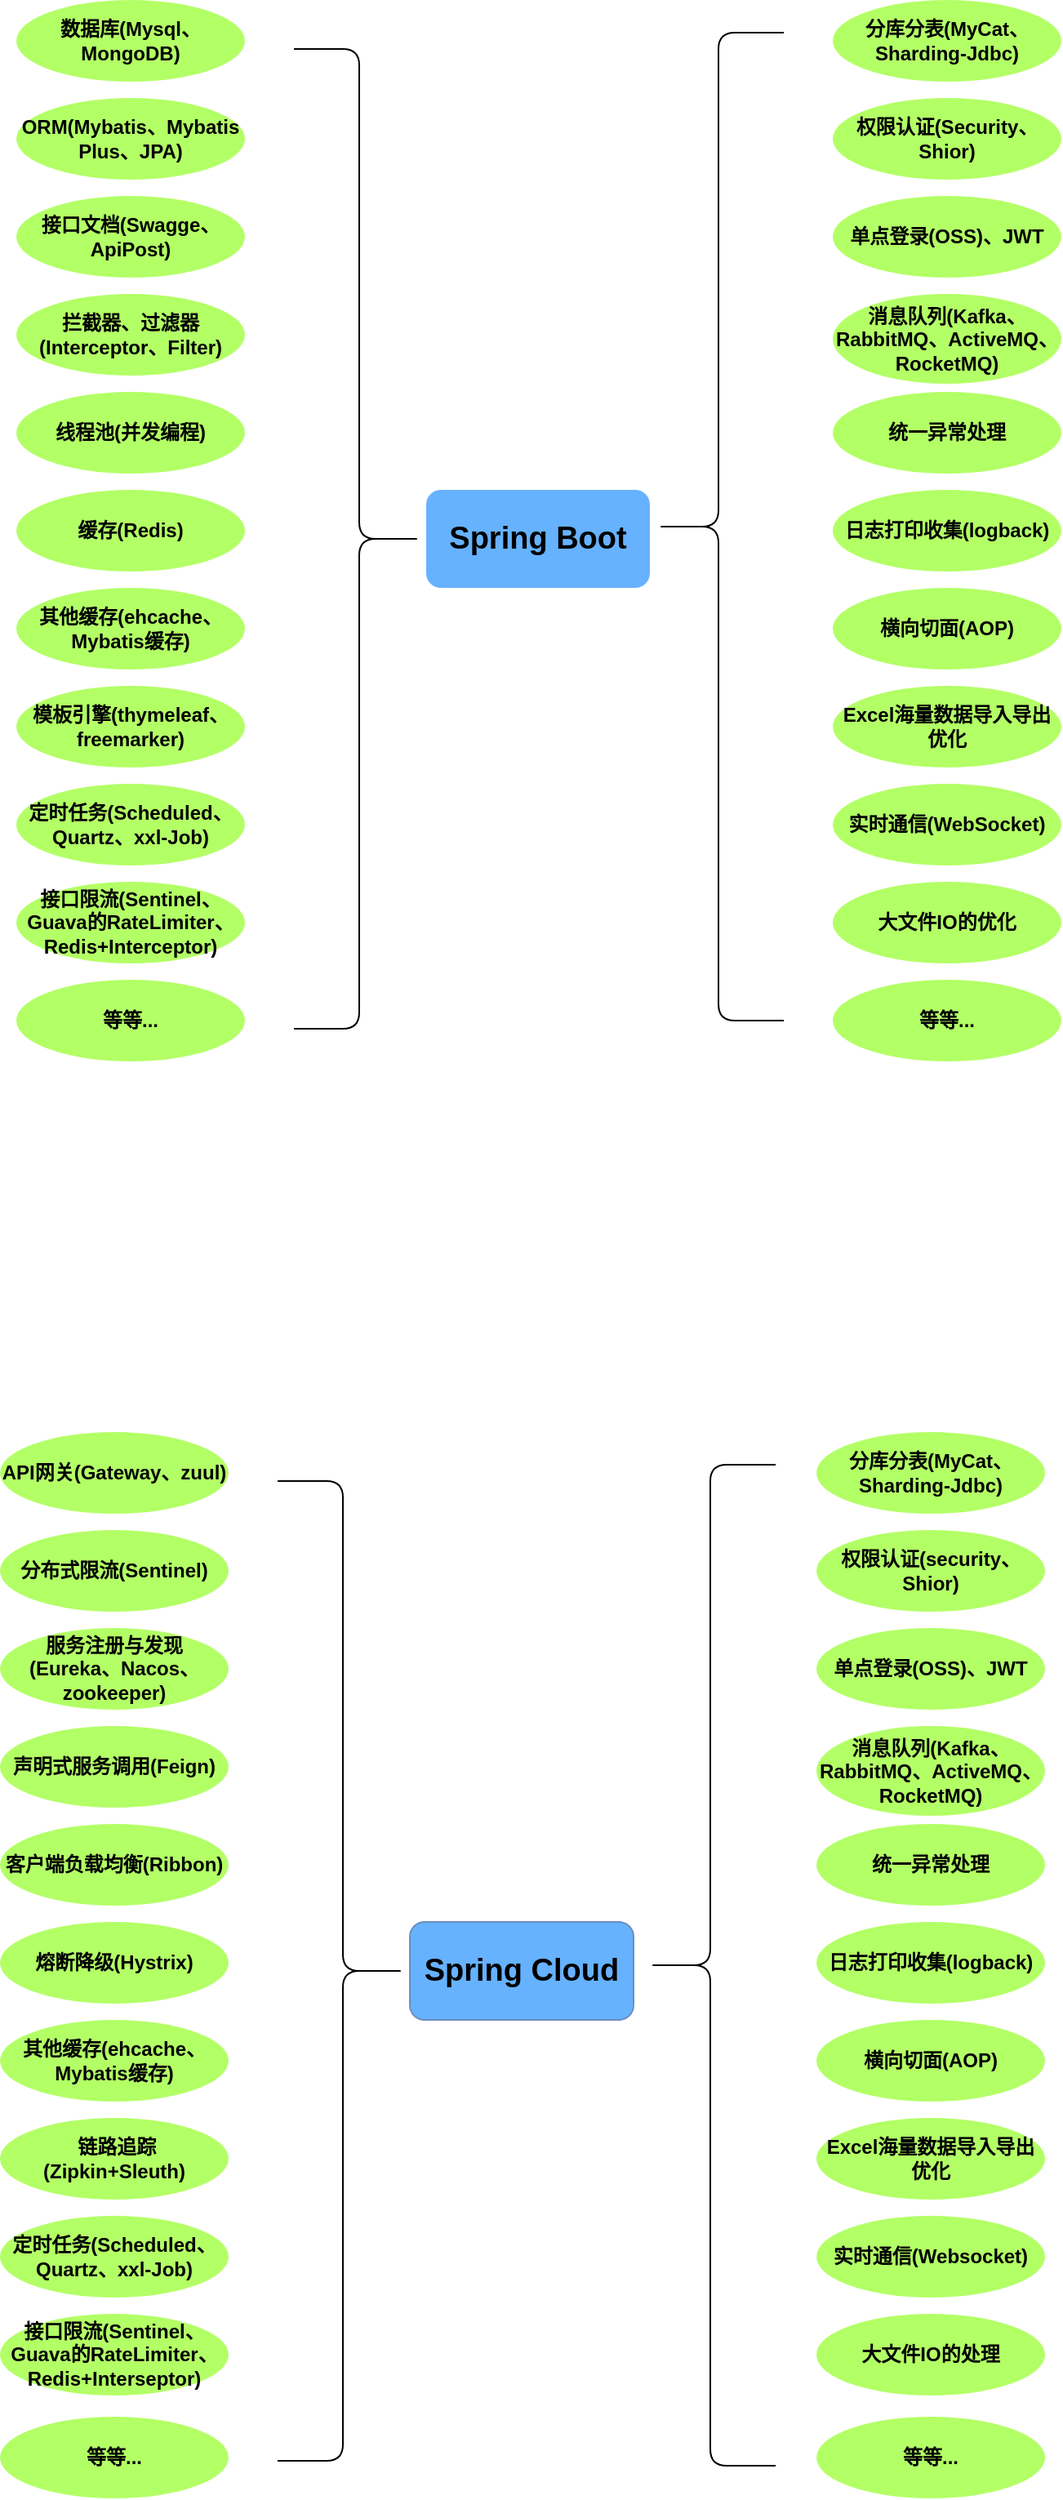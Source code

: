 <mxfile version="18.1.2" type="github">
  <diagram id="xjabfp815dfv-7CEwPIz" name="第 1 页">
    <mxGraphModel dx="1221" dy="640" grid="0" gridSize="10" guides="1" tooltips="1" connect="1" arrows="1" fold="1" page="0" pageScale="1" pageWidth="827" pageHeight="1169" math="0" shadow="0">
      <root>
        <mxCell id="0" />
        <mxCell id="1" parent="0" />
        <mxCell id="B-eby6DjghB-gaP1Cl-w-1" value="&lt;font style=&quot;font-size: 19px;&quot;&gt;Spring Boot&lt;/font&gt;" style="rounded=1;whiteSpace=wrap;html=1;fillColor=#66B2FF;strokeColor=none;fontStyle=1;gradientColor=none;" parent="1" vertex="1">
          <mxGeometry x="361" y="320" width="137" height="60" as="geometry" />
        </mxCell>
        <mxCell id="B-eby6DjghB-gaP1Cl-w-7" value="数据库(Mysql、MongoDB)" style="ellipse;whiteSpace=wrap;html=1;fillColor=#B3FF66;strokeColor=none;fontColor=#000000;fontStyle=1" parent="1" vertex="1">
          <mxGeometry x="110" y="20" width="140" height="50" as="geometry" />
        </mxCell>
        <mxCell id="B-eby6DjghB-gaP1Cl-w-8" value="ORM(Mybatis、Mybatis Plus、JPA)" style="ellipse;whiteSpace=wrap;html=1;fillColor=#B3FF66;strokeColor=none;fontColor=#000000;fontStyle=1" parent="1" vertex="1">
          <mxGeometry x="110" y="80" width="140" height="50" as="geometry" />
        </mxCell>
        <mxCell id="B-eby6DjghB-gaP1Cl-w-53" value="接口文档(Swagge、ApiPost)" style="ellipse;whiteSpace=wrap;html=1;fillColor=#B3FF66;strokeColor=none;fontColor=#000000;fontStyle=1" parent="1" vertex="1">
          <mxGeometry x="110" y="140" width="140" height="50" as="geometry" />
        </mxCell>
        <mxCell id="B-eby6DjghB-gaP1Cl-w-54" value="拦截器、过滤器(Interceptor、Filter)" style="ellipse;whiteSpace=wrap;html=1;fillColor=#B3FF66;strokeColor=none;fontColor=#000000;fontStyle=1" parent="1" vertex="1">
          <mxGeometry x="110" y="200" width="140" height="50" as="geometry" />
        </mxCell>
        <mxCell id="B-eby6DjghB-gaP1Cl-w-55" value="线程池(并发编程)" style="ellipse;whiteSpace=wrap;html=1;fillColor=#B3FF66;strokeColor=none;fontColor=#000000;fontStyle=1" parent="1" vertex="1">
          <mxGeometry x="110" y="260" width="140" height="50" as="geometry" />
        </mxCell>
        <mxCell id="B-eby6DjghB-gaP1Cl-w-56" value="缓存(Redis)" style="ellipse;whiteSpace=wrap;html=1;fillColor=#B3FF66;strokeColor=none;fontColor=#000000;fontStyle=1" parent="1" vertex="1">
          <mxGeometry x="110" y="320" width="140" height="50" as="geometry" />
        </mxCell>
        <mxCell id="B-eby6DjghB-gaP1Cl-w-57" value="定时任务(Scheduled、Quartz、xxl-Job)" style="ellipse;whiteSpace=wrap;html=1;fillColor=#B3FF66;strokeColor=none;fontColor=#000000;fontStyle=1" parent="1" vertex="1">
          <mxGeometry x="110" y="500" width="140" height="50" as="geometry" />
        </mxCell>
        <mxCell id="B-eby6DjghB-gaP1Cl-w-58" value="模板引擎(thymeleaf、freemarker)" style="ellipse;whiteSpace=wrap;html=1;fillColor=#B3FF66;strokeColor=none;fontColor=#000000;fontStyle=1" parent="1" vertex="1">
          <mxGeometry x="110" y="440" width="140" height="50" as="geometry" />
        </mxCell>
        <mxCell id="B-eby6DjghB-gaP1Cl-w-59" value="其他缓存(ehcache、Mybatis缓存)" style="ellipse;whiteSpace=wrap;html=1;fillColor=#B3FF66;strokeColor=none;fontColor=#000000;fontStyle=1" parent="1" vertex="1">
          <mxGeometry x="110" y="380" width="140" height="50" as="geometry" />
        </mxCell>
        <mxCell id="B-eby6DjghB-gaP1Cl-w-60" value="接口限流(Sentinel、Guava的RateLimiter、Redis+Interceptor)" style="ellipse;whiteSpace=wrap;html=1;fillColor=#B3FF66;strokeColor=none;fontColor=#000000;fontStyle=1" parent="1" vertex="1">
          <mxGeometry x="110" y="560" width="140" height="50" as="geometry" />
        </mxCell>
        <mxCell id="B-eby6DjghB-gaP1Cl-w-62" value="分库分表(MyCat、Sharding-Jdbc)" style="ellipse;whiteSpace=wrap;html=1;fillColor=#B3FF66;strokeColor=none;fontStyle=1" parent="1" vertex="1">
          <mxGeometry x="610" y="20" width="140" height="50" as="geometry" />
        </mxCell>
        <mxCell id="B-eby6DjghB-gaP1Cl-w-63" value="权限认证(Security、Shior)" style="ellipse;whiteSpace=wrap;html=1;fillColor=#B3FF66;strokeColor=none;fontStyle=1" parent="1" vertex="1">
          <mxGeometry x="610" y="80" width="140" height="50" as="geometry" />
        </mxCell>
        <mxCell id="B-eby6DjghB-gaP1Cl-w-64" value="单点登录(OSS)、JWT" style="ellipse;whiteSpace=wrap;html=1;fillColor=#B3FF66;strokeColor=none;fontStyle=1" parent="1" vertex="1">
          <mxGeometry x="610" y="140" width="140" height="50" as="geometry" />
        </mxCell>
        <mxCell id="B-eby6DjghB-gaP1Cl-w-65" value="消息队列(Kafka、RabbitMQ、ActiveMQ、RocketMQ)" style="ellipse;whiteSpace=wrap;html=1;fillColor=#B3FF66;strokeColor=none;fontStyle=1" parent="1" vertex="1">
          <mxGeometry x="610" y="200" width="140" height="55" as="geometry" />
        </mxCell>
        <mxCell id="B-eby6DjghB-gaP1Cl-w-66" value="统一异常处理" style="ellipse;whiteSpace=wrap;html=1;fillColor=#B3FF66;strokeColor=none;fontStyle=1" parent="1" vertex="1">
          <mxGeometry x="610" y="260" width="140" height="50" as="geometry" />
        </mxCell>
        <mxCell id="B-eby6DjghB-gaP1Cl-w-67" value="日志打印收集(logback)" style="ellipse;whiteSpace=wrap;html=1;fillColor=#B3FF66;strokeColor=none;fontStyle=1" parent="1" vertex="1">
          <mxGeometry x="610" y="320" width="140" height="50" as="geometry" />
        </mxCell>
        <mxCell id="B-eby6DjghB-gaP1Cl-w-68" value="实时通信(WebSocket)" style="ellipse;whiteSpace=wrap;html=1;fillColor=#B3FF66;strokeColor=none;fontStyle=1" parent="1" vertex="1">
          <mxGeometry x="610" y="500" width="140" height="50" as="geometry" />
        </mxCell>
        <mxCell id="B-eby6DjghB-gaP1Cl-w-69" value="Excel海量数据导入导出优化" style="ellipse;whiteSpace=wrap;html=1;fillColor=#B3FF66;strokeColor=none;fontStyle=1" parent="1" vertex="1">
          <mxGeometry x="610" y="440" width="140" height="50" as="geometry" />
        </mxCell>
        <mxCell id="B-eby6DjghB-gaP1Cl-w-70" value="横向切面(AOP)" style="ellipse;whiteSpace=wrap;html=1;fillColor=#B3FF66;strokeColor=none;fontStyle=1" parent="1" vertex="1">
          <mxGeometry x="610" y="380" width="140" height="50" as="geometry" />
        </mxCell>
        <mxCell id="B-eby6DjghB-gaP1Cl-w-71" value="大文件IO的优化" style="ellipse;whiteSpace=wrap;html=1;fillColor=#B3FF66;strokeColor=none;fontStyle=1" parent="1" vertex="1">
          <mxGeometry x="610" y="560" width="140" height="50" as="geometry" />
        </mxCell>
        <mxCell id="B-eby6DjghB-gaP1Cl-w-72" value="等等..." style="ellipse;whiteSpace=wrap;html=1;fillColor=#B3FF66;strokeColor=none;fontColor=#000000;fontStyle=1" parent="1" vertex="1">
          <mxGeometry x="110" y="620" width="140" height="50" as="geometry" />
        </mxCell>
        <mxCell id="B-eby6DjghB-gaP1Cl-w-73" value="等等..." style="ellipse;whiteSpace=wrap;html=1;fillColor=#B3FF66;strokeColor=none;fontStyle=1" parent="1" vertex="1">
          <mxGeometry x="610" y="620" width="140" height="50" as="geometry" />
        </mxCell>
        <mxCell id="B-eby6DjghB-gaP1Cl-w-76" value="" style="shape=curlyBracket;whiteSpace=wrap;html=1;rounded=1;flipH=1;fontSize=19;fillColor=#D4E1F5;gradientColor=none;" parent="1" vertex="1">
          <mxGeometry x="280" y="50" width="80" height="600" as="geometry" />
        </mxCell>
        <mxCell id="B-eby6DjghB-gaP1Cl-w-79" value="" style="shape=curlyBracket;whiteSpace=wrap;html=1;rounded=1;fontSize=19;fillColor=#D4E1F5;gradientColor=none;size=0.5;" parent="1" vertex="1">
          <mxGeometry x="500" y="40" width="80" height="605" as="geometry" />
        </mxCell>
        <mxCell id="B-eby6DjghB-gaP1Cl-w-80" value="&lt;font style=&quot;font-size: 19px;&quot;&gt;Spring Cloud&lt;/font&gt;" style="rounded=1;whiteSpace=wrap;html=1;fillColor=#66B2FF;strokeColor=#6c8ebf;fontStyle=1;gradientColor=none;" parent="1" vertex="1">
          <mxGeometry x="351" y="1197" width="137" height="60" as="geometry" />
        </mxCell>
        <mxCell id="B-eby6DjghB-gaP1Cl-w-81" value="API网关(Gateway、zuul)" style="ellipse;whiteSpace=wrap;html=1;fillColor=#B3FF66;strokeColor=none;fontStyle=1" parent="1" vertex="1">
          <mxGeometry x="100" y="897" width="140" height="50" as="geometry" />
        </mxCell>
        <mxCell id="B-eby6DjghB-gaP1Cl-w-82" value="分布式限流(Sentinel)" style="ellipse;whiteSpace=wrap;html=1;fillColor=#B3FF66;strokeColor=none;fontStyle=1" parent="1" vertex="1">
          <mxGeometry x="100" y="957" width="140" height="50" as="geometry" />
        </mxCell>
        <mxCell id="B-eby6DjghB-gaP1Cl-w-83" value="服务注册与发现(Eureka、Nacos、zookeeper)" style="ellipse;whiteSpace=wrap;html=1;fillColor=#B3FF66;strokeColor=none;fontStyle=1" parent="1" vertex="1">
          <mxGeometry x="100" y="1017" width="140" height="50" as="geometry" />
        </mxCell>
        <mxCell id="B-eby6DjghB-gaP1Cl-w-84" value="声明式服务调用(Feign)" style="ellipse;whiteSpace=wrap;html=1;fillColor=#B3FF66;strokeColor=none;fontStyle=1" parent="1" vertex="1">
          <mxGeometry x="100" y="1077" width="140" height="50" as="geometry" />
        </mxCell>
        <mxCell id="B-eby6DjghB-gaP1Cl-w-85" value="客户端负载均衡(Ribbon)" style="ellipse;whiteSpace=wrap;html=1;fillColor=#B3FF66;strokeColor=none;fontStyle=1" parent="1" vertex="1">
          <mxGeometry x="100" y="1137" width="140" height="50" as="geometry" />
        </mxCell>
        <mxCell id="B-eby6DjghB-gaP1Cl-w-86" value="熔断降级(Hystrix)" style="ellipse;whiteSpace=wrap;html=1;fillColor=#B3FF66;strokeColor=none;fontStyle=1" parent="1" vertex="1">
          <mxGeometry x="100" y="1197" width="140" height="50" as="geometry" />
        </mxCell>
        <mxCell id="B-eby6DjghB-gaP1Cl-w-87" value="定时任务(Scheduled、Quartz、xxl-Job)" style="ellipse;whiteSpace=wrap;html=1;fillColor=#B3FF66;strokeColor=none;fontStyle=1" parent="1" vertex="1">
          <mxGeometry x="100" y="1377" width="140" height="50" as="geometry" />
        </mxCell>
        <mxCell id="B-eby6DjghB-gaP1Cl-w-88" value="&amp;nbsp;链路追踪(Zipkin+Sleuth)" style="ellipse;whiteSpace=wrap;html=1;fillColor=#B3FF66;strokeColor=none;fontStyle=1" parent="1" vertex="1">
          <mxGeometry x="100" y="1317" width="140" height="50" as="geometry" />
        </mxCell>
        <mxCell id="B-eby6DjghB-gaP1Cl-w-89" value="其他缓存(ehcache、Mybatis缓存)" style="ellipse;whiteSpace=wrap;html=1;fillColor=#B3FF66;strokeColor=none;fontStyle=1" parent="1" vertex="1">
          <mxGeometry x="100" y="1257" width="140" height="50" as="geometry" />
        </mxCell>
        <mxCell id="B-eby6DjghB-gaP1Cl-w-90" value="接口限流(Sentinel、Guava的RateLimiter、Redis+Interseptor)" style="ellipse;whiteSpace=wrap;html=1;fillColor=#B3FF66;strokeColor=none;fontStyle=1" parent="1" vertex="1">
          <mxGeometry x="100" y="1437" width="140" height="50" as="geometry" />
        </mxCell>
        <mxCell id="B-eby6DjghB-gaP1Cl-w-91" value="分库分表(MyCat、Sharding-Jdbc)" style="ellipse;whiteSpace=wrap;html=1;fillColor=#B3FF66;strokeColor=none;fontStyle=1" parent="1" vertex="1">
          <mxGeometry x="600" y="897" width="140" height="50" as="geometry" />
        </mxCell>
        <mxCell id="B-eby6DjghB-gaP1Cl-w-92" value="权限认证(security、Shior)" style="ellipse;whiteSpace=wrap;html=1;fillColor=#B3FF66;strokeColor=none;fontStyle=1" parent="1" vertex="1">
          <mxGeometry x="600" y="957" width="140" height="50" as="geometry" />
        </mxCell>
        <mxCell id="B-eby6DjghB-gaP1Cl-w-93" value="单点登录(OSS)、JWT" style="ellipse;whiteSpace=wrap;html=1;fillColor=#B3FF66;strokeColor=none;fontStyle=1" parent="1" vertex="1">
          <mxGeometry x="600" y="1017" width="140" height="50" as="geometry" />
        </mxCell>
        <mxCell id="B-eby6DjghB-gaP1Cl-w-94" value="消息队列(Kafka、RabbitMQ、ActiveMQ、RocketMQ)" style="ellipse;whiteSpace=wrap;html=1;fillColor=#B3FF66;strokeColor=none;fontStyle=1" parent="1" vertex="1">
          <mxGeometry x="600" y="1077" width="140" height="55" as="geometry" />
        </mxCell>
        <mxCell id="B-eby6DjghB-gaP1Cl-w-95" value="统一异常处理" style="ellipse;whiteSpace=wrap;html=1;fillColor=#B3FF66;strokeColor=none;fontStyle=1" parent="1" vertex="1">
          <mxGeometry x="600" y="1137" width="140" height="50" as="geometry" />
        </mxCell>
        <mxCell id="B-eby6DjghB-gaP1Cl-w-96" value="日志打印收集(logback)" style="ellipse;whiteSpace=wrap;html=1;fillColor=#B3FF66;strokeColor=none;fontStyle=1" parent="1" vertex="1">
          <mxGeometry x="600" y="1197" width="140" height="50" as="geometry" />
        </mxCell>
        <mxCell id="B-eby6DjghB-gaP1Cl-w-97" value="实时通信(Websocket)" style="ellipse;whiteSpace=wrap;html=1;fillColor=#B3FF66;strokeColor=none;fontStyle=1" parent="1" vertex="1">
          <mxGeometry x="600" y="1377" width="140" height="50" as="geometry" />
        </mxCell>
        <mxCell id="B-eby6DjghB-gaP1Cl-w-98" value="Excel海量数据导入导出优化" style="ellipse;whiteSpace=wrap;html=1;fillColor=#B3FF66;strokeColor=none;fontStyle=1" parent="1" vertex="1">
          <mxGeometry x="600" y="1317" width="140" height="50" as="geometry" />
        </mxCell>
        <mxCell id="B-eby6DjghB-gaP1Cl-w-99" value="横向切面(AOP)" style="ellipse;whiteSpace=wrap;html=1;fillColor=#B3FF66;strokeColor=none;fontStyle=1" parent="1" vertex="1">
          <mxGeometry x="600" y="1257" width="140" height="50" as="geometry" />
        </mxCell>
        <mxCell id="B-eby6DjghB-gaP1Cl-w-100" value="大文件IO的处理" style="ellipse;whiteSpace=wrap;html=1;fillColor=#B3FF66;strokeColor=none;fontStyle=1" parent="1" vertex="1">
          <mxGeometry x="600" y="1437" width="140" height="50" as="geometry" />
        </mxCell>
        <mxCell id="B-eby6DjghB-gaP1Cl-w-101" value="等等..." style="ellipse;whiteSpace=wrap;html=1;fillColor=#B3FF66;strokeColor=none;fontStyle=1" parent="1" vertex="1">
          <mxGeometry x="100" y="1500" width="140" height="50" as="geometry" />
        </mxCell>
        <mxCell id="B-eby6DjghB-gaP1Cl-w-102" value="等等..." style="ellipse;whiteSpace=wrap;html=1;fillColor=#B3FF66;strokeColor=none;fontStyle=1" parent="1" vertex="1">
          <mxGeometry x="600" y="1500" width="140" height="50" as="geometry" />
        </mxCell>
        <mxCell id="B-eby6DjghB-gaP1Cl-w-103" value="" style="shape=curlyBracket;whiteSpace=wrap;html=1;rounded=1;flipH=1;fontSize=19;fillColor=#D4E1F5;gradientColor=none;" parent="1" vertex="1">
          <mxGeometry x="270" y="927" width="80" height="600" as="geometry" />
        </mxCell>
        <mxCell id="B-eby6DjghB-gaP1Cl-w-104" value="" style="shape=curlyBracket;whiteSpace=wrap;html=1;rounded=1;fontSize=19;fillColor=#D4E1F5;gradientColor=none;size=0.5;" parent="1" vertex="1">
          <mxGeometry x="495" y="917" width="80" height="613" as="geometry" />
        </mxCell>
      </root>
    </mxGraphModel>
  </diagram>
</mxfile>
